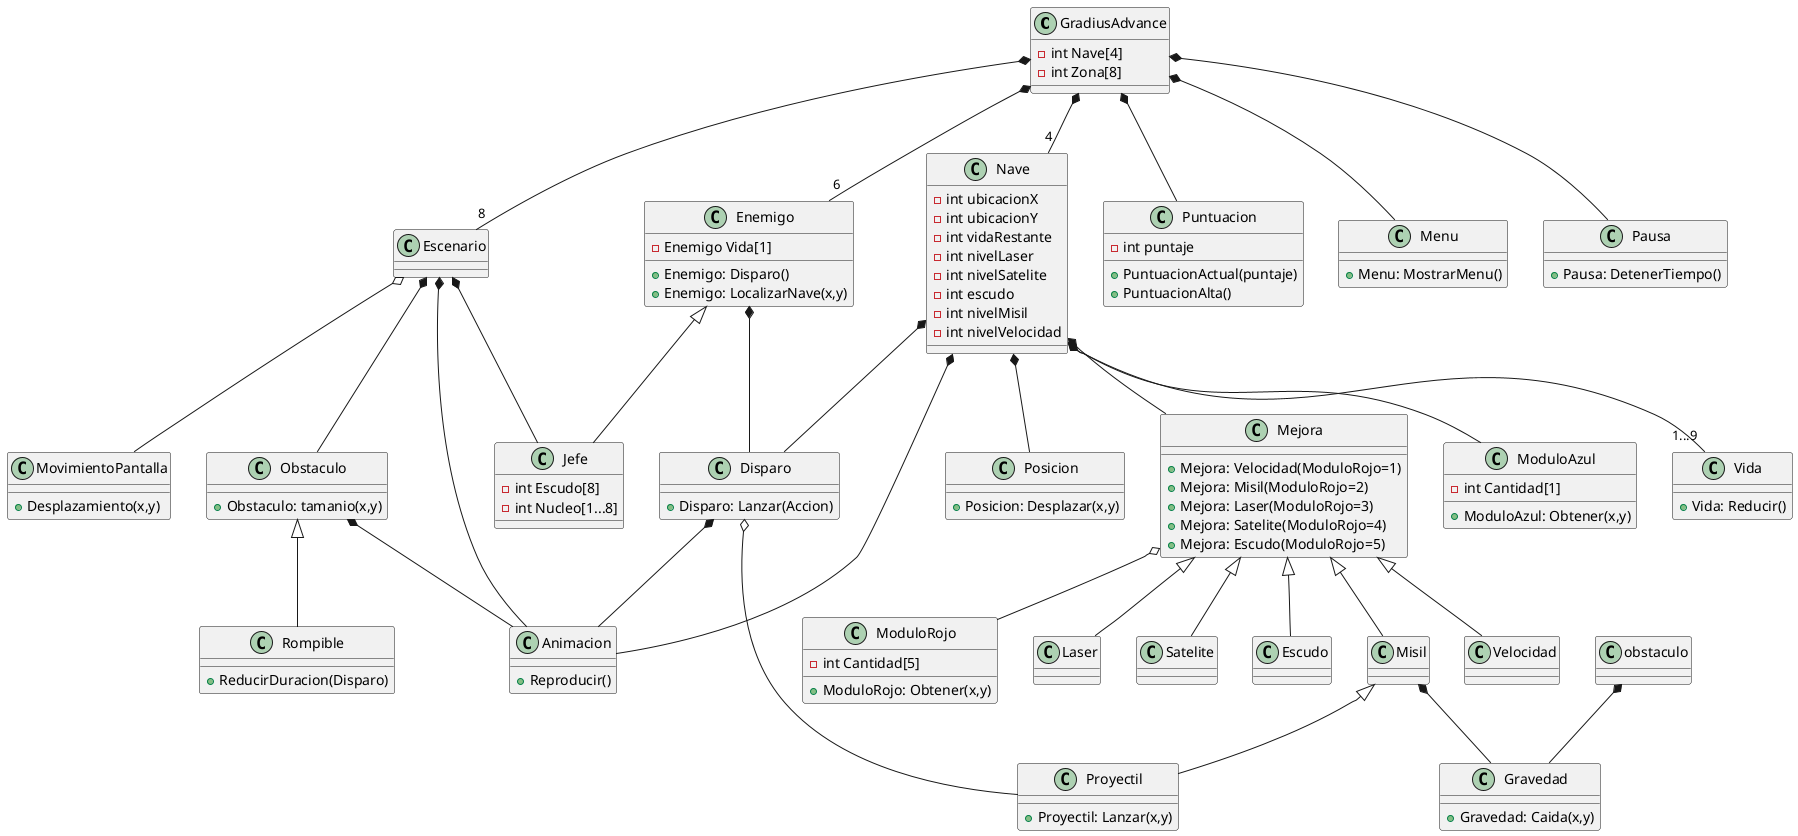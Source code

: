 @startuml
class GradiusAdvance
{
-int Nave[4]
-int Zona[8]
}
class Nave
{
-int ubicacionX
-int ubicacionY
-int vidaRestante
-int nivelLaser
-int nivelSatelite
-int escudo
-int nivelMisil
-int nivelVelocidad
}
class Escenario
class Puntuacion
{
-int puntaje
+PuntuacionActual(puntaje)
+PuntuacionAlta()
}
class Posicion
{
+Posicion: Desplazar(x,y)
}
class Enemigo
{
-Enemigo Vida[1]
+Enemigo: Disparo()
+Enemigo: LocalizarNave(x,y)
}
class MovimientoPantalla
{
+Desplazamiento(x,y)
}
class Animacion
{
+Reproducir()
}
class Mejora
{
+Mejora: Velocidad(ModuloRojo=1)
+Mejora: Misil(ModuloRojo=2)
+Mejora: Laser(ModuloRojo=3)
+Mejora: Satelite(ModuloRojo=4)
+Mejora: Escudo(ModuloRojo=5)
}
class Menu
{
+Menu: MostrarMenu()
}
class Pausa
{
+Pausa: DetenerTiempo()
}
class Obstaculo
{
+Obstaculo: tamanio(x,y)
}
class Disparo
{
+Disparo: Lanzar(Accion)
}
class Misil
class Laser
class Satelite
class Escudo
class Velocidad

class Rompible
{
+ReducirDuracion(Disparo)
}
class Gravedad
{
+Gravedad: Caida(x,y)
}
class Proyectil
{
+Proyectil: Lanzar(x,y)
}
class Jefe
{
-int Escudo[8]
-int Nucleo[1...8]
}
class ModuloRojo
{
-int Cantidad[5]
+ModuloRojo: Obtener(x,y)
}
class ModuloAzul
{
-int Cantidad[1]
+ModuloAzul: Obtener(x,y)
}
class Vida
{
+Vida: Reducir()
}

GradiusAdvance *-- "4" Nave
GradiusAdvance *-- "8" Escenario
GradiusAdvance *-- Puntuacion
GradiusAdvance *-- "6" Enemigo
GradiusAdvance *-- Menu
GradiusAdvance *-- Pausa

Nave *-- Posicion
Nave *-- "1...9"Vida
Nave *-- Mejora
Nave *-- Animacion
Nave *-- Disparo
Nave o-- ModuloAzul
Mejora o-- ModuloRojo
Mejora <|-- Misil
Misil *-- Gravedad
Misil <|-- Proyectil
Mejora <|-- Laser
Mejora <|-- Satelite
Mejora <|-- Escudo
Mejora <|-- Velocidad

Escenario o-- MovimientoPantalla
Escenario *-- Animacion
Escenario *-- Obstaculo
Escenario *-- Jefe

Enemigo <|-- Jefe
Enemigo *-- Disparo

Obstaculo <|-- Rompible
obstaculo *-- Gravedad
Obstaculo *-- Animacion
Disparo *-- Animacion
Disparo o-- Proyectil


@enduml